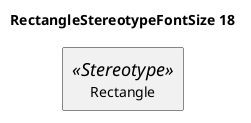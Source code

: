 @startuml
'!include ../../../plantuml-styles/plantuml-ae-skinparam-ex.iuml

skinparam RectangleStereotypeFontSize 18

title RectangleStereotypeFontSize 18

rectangle Rectangle <<Stereotype>>
@enduml